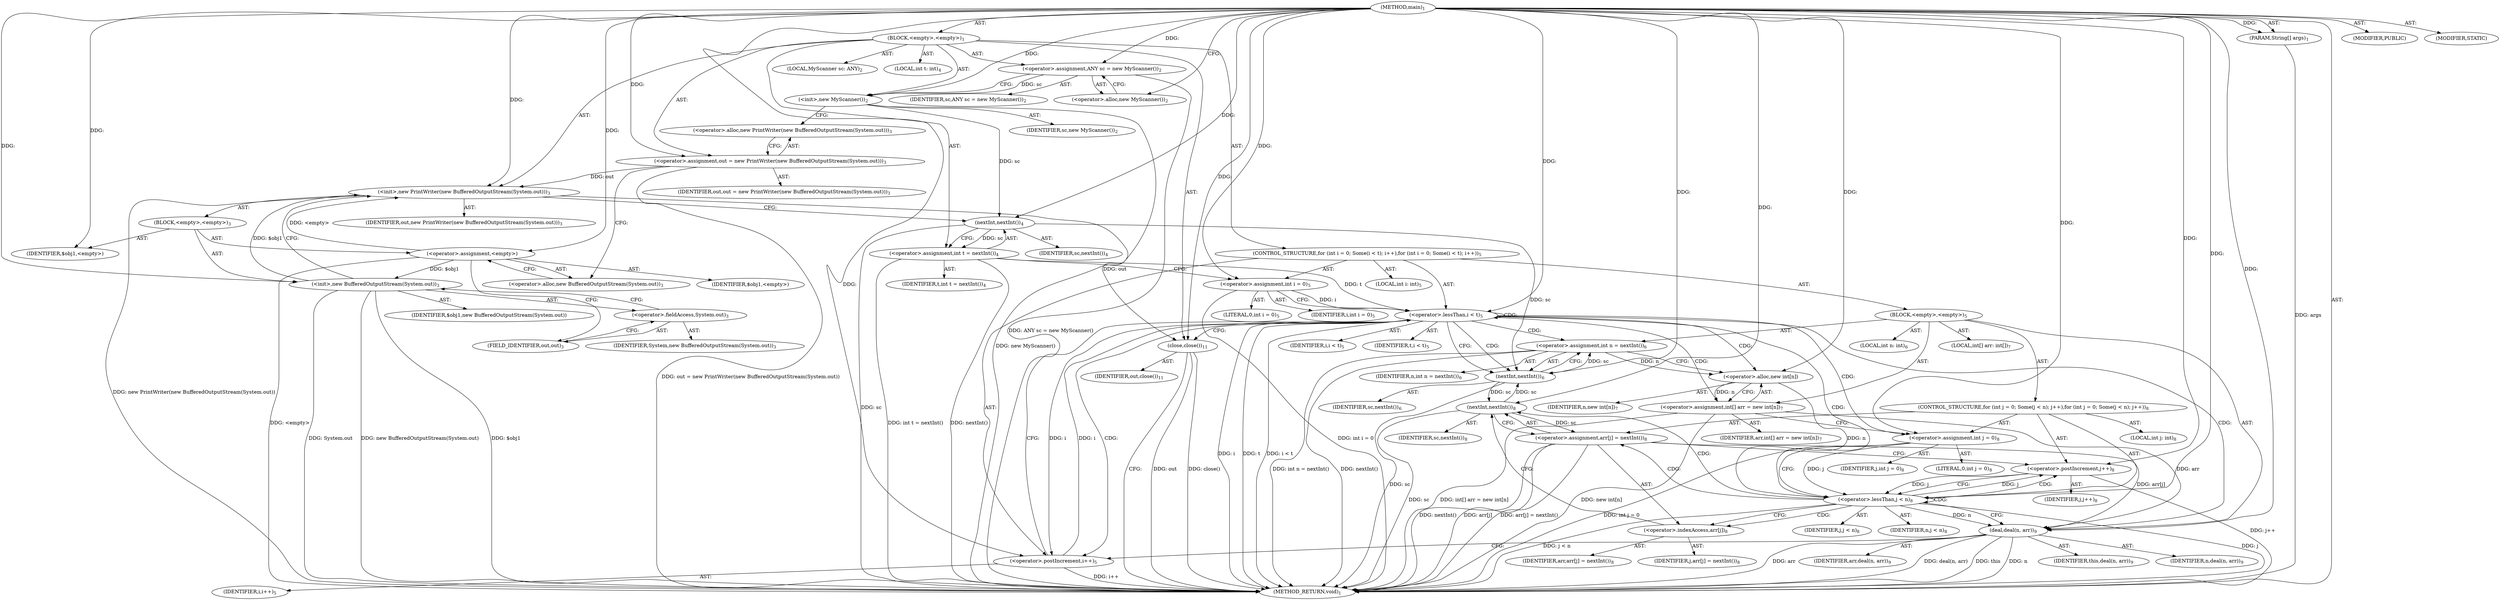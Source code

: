 digraph "main" {  
"19" [label = <(METHOD,main)<SUB>1</SUB>> ]
"20" [label = <(PARAM,String[] args)<SUB>1</SUB>> ]
"21" [label = <(BLOCK,&lt;empty&gt;,&lt;empty&gt;)<SUB>1</SUB>> ]
"4" [label = <(LOCAL,MyScanner sc: ANY)<SUB>2</SUB>> ]
"22" [label = <(&lt;operator&gt;.assignment,ANY sc = new MyScanner())<SUB>2</SUB>> ]
"23" [label = <(IDENTIFIER,sc,ANY sc = new MyScanner())<SUB>2</SUB>> ]
"24" [label = <(&lt;operator&gt;.alloc,new MyScanner())<SUB>2</SUB>> ]
"25" [label = <(&lt;init&gt;,new MyScanner())<SUB>2</SUB>> ]
"3" [label = <(IDENTIFIER,sc,new MyScanner())<SUB>2</SUB>> ]
"26" [label = <(&lt;operator&gt;.assignment,out = new PrintWriter(new BufferedOutputStream(System.out)))<SUB>3</SUB>> ]
"27" [label = <(IDENTIFIER,out,out = new PrintWriter(new BufferedOutputStream(System.out)))<SUB>3</SUB>> ]
"28" [label = <(&lt;operator&gt;.alloc,new PrintWriter(new BufferedOutputStream(System.out)))<SUB>3</SUB>> ]
"29" [label = <(&lt;init&gt;,new PrintWriter(new BufferedOutputStream(System.out)))<SUB>3</SUB>> ]
"30" [label = <(IDENTIFIER,out,new PrintWriter(new BufferedOutputStream(System.out)))<SUB>3</SUB>> ]
"31" [label = <(BLOCK,&lt;empty&gt;,&lt;empty&gt;)<SUB>3</SUB>> ]
"32" [label = <(&lt;operator&gt;.assignment,&lt;empty&gt;)> ]
"33" [label = <(IDENTIFIER,$obj1,&lt;empty&gt;)> ]
"34" [label = <(&lt;operator&gt;.alloc,new BufferedOutputStream(System.out))<SUB>3</SUB>> ]
"35" [label = <(&lt;init&gt;,new BufferedOutputStream(System.out))<SUB>3</SUB>> ]
"36" [label = <(IDENTIFIER,$obj1,new BufferedOutputStream(System.out))> ]
"37" [label = <(&lt;operator&gt;.fieldAccess,System.out)<SUB>3</SUB>> ]
"38" [label = <(IDENTIFIER,System,new BufferedOutputStream(System.out))<SUB>3</SUB>> ]
"39" [label = <(FIELD_IDENTIFIER,out,out)<SUB>3</SUB>> ]
"40" [label = <(IDENTIFIER,$obj1,&lt;empty&gt;)> ]
"41" [label = <(LOCAL,int t: int)<SUB>4</SUB>> ]
"42" [label = <(&lt;operator&gt;.assignment,int t = nextInt())<SUB>4</SUB>> ]
"43" [label = <(IDENTIFIER,t,int t = nextInt())<SUB>4</SUB>> ]
"44" [label = <(nextInt,nextInt())<SUB>4</SUB>> ]
"45" [label = <(IDENTIFIER,sc,nextInt())<SUB>4</SUB>> ]
"46" [label = <(CONTROL_STRUCTURE,for (int i = 0; Some(i &lt; t); i++),for (int i = 0; Some(i &lt; t); i++))<SUB>5</SUB>> ]
"47" [label = <(LOCAL,int i: int)<SUB>5</SUB>> ]
"48" [label = <(&lt;operator&gt;.assignment,int i = 0)<SUB>5</SUB>> ]
"49" [label = <(IDENTIFIER,i,int i = 0)<SUB>5</SUB>> ]
"50" [label = <(LITERAL,0,int i = 0)<SUB>5</SUB>> ]
"51" [label = <(&lt;operator&gt;.lessThan,i &lt; t)<SUB>5</SUB>> ]
"52" [label = <(IDENTIFIER,i,i &lt; t)<SUB>5</SUB>> ]
"53" [label = <(IDENTIFIER,t,i &lt; t)<SUB>5</SUB>> ]
"54" [label = <(&lt;operator&gt;.postIncrement,i++)<SUB>5</SUB>> ]
"55" [label = <(IDENTIFIER,i,i++)<SUB>5</SUB>> ]
"56" [label = <(BLOCK,&lt;empty&gt;,&lt;empty&gt;)<SUB>5</SUB>> ]
"57" [label = <(LOCAL,int n: int)<SUB>6</SUB>> ]
"58" [label = <(&lt;operator&gt;.assignment,int n = nextInt())<SUB>6</SUB>> ]
"59" [label = <(IDENTIFIER,n,int n = nextInt())<SUB>6</SUB>> ]
"60" [label = <(nextInt,nextInt())<SUB>6</SUB>> ]
"61" [label = <(IDENTIFIER,sc,nextInt())<SUB>6</SUB>> ]
"62" [label = <(LOCAL,int[] arr: int[])<SUB>7</SUB>> ]
"63" [label = <(&lt;operator&gt;.assignment,int[] arr = new int[n])<SUB>7</SUB>> ]
"64" [label = <(IDENTIFIER,arr,int[] arr = new int[n])<SUB>7</SUB>> ]
"65" [label = <(&lt;operator&gt;.alloc,new int[n])> ]
"66" [label = <(IDENTIFIER,n,new int[n])<SUB>7</SUB>> ]
"67" [label = <(CONTROL_STRUCTURE,for (int j = 0; Some(j &lt; n); j++),for (int j = 0; Some(j &lt; n); j++))<SUB>8</SUB>> ]
"68" [label = <(LOCAL,int j: int)<SUB>8</SUB>> ]
"69" [label = <(&lt;operator&gt;.assignment,int j = 0)<SUB>8</SUB>> ]
"70" [label = <(IDENTIFIER,j,int j = 0)<SUB>8</SUB>> ]
"71" [label = <(LITERAL,0,int j = 0)<SUB>8</SUB>> ]
"72" [label = <(&lt;operator&gt;.lessThan,j &lt; n)<SUB>8</SUB>> ]
"73" [label = <(IDENTIFIER,j,j &lt; n)<SUB>8</SUB>> ]
"74" [label = <(IDENTIFIER,n,j &lt; n)<SUB>8</SUB>> ]
"75" [label = <(&lt;operator&gt;.postIncrement,j++)<SUB>8</SUB>> ]
"76" [label = <(IDENTIFIER,j,j++)<SUB>8</SUB>> ]
"77" [label = <(&lt;operator&gt;.assignment,arr[j] = nextInt())<SUB>8</SUB>> ]
"78" [label = <(&lt;operator&gt;.indexAccess,arr[j])<SUB>8</SUB>> ]
"79" [label = <(IDENTIFIER,arr,arr[j] = nextInt())<SUB>8</SUB>> ]
"80" [label = <(IDENTIFIER,j,arr[j] = nextInt())<SUB>8</SUB>> ]
"81" [label = <(nextInt,nextInt())<SUB>8</SUB>> ]
"82" [label = <(IDENTIFIER,sc,nextInt())<SUB>8</SUB>> ]
"83" [label = <(deal,deal(n, arr))<SUB>9</SUB>> ]
"84" [label = <(IDENTIFIER,this,deal(n, arr))<SUB>9</SUB>> ]
"85" [label = <(IDENTIFIER,n,deal(n, arr))<SUB>9</SUB>> ]
"86" [label = <(IDENTIFIER,arr,deal(n, arr))<SUB>9</SUB>> ]
"87" [label = <(close,close())<SUB>11</SUB>> ]
"88" [label = <(IDENTIFIER,out,close())<SUB>11</SUB>> ]
"89" [label = <(MODIFIER,PUBLIC)> ]
"90" [label = <(MODIFIER,STATIC)> ]
"91" [label = <(METHOD_RETURN,void)<SUB>1</SUB>> ]
  "19" -> "20"  [ label = "AST: "] 
  "19" -> "21"  [ label = "AST: "] 
  "19" -> "89"  [ label = "AST: "] 
  "19" -> "90"  [ label = "AST: "] 
  "19" -> "91"  [ label = "AST: "] 
  "21" -> "4"  [ label = "AST: "] 
  "21" -> "22"  [ label = "AST: "] 
  "21" -> "25"  [ label = "AST: "] 
  "21" -> "26"  [ label = "AST: "] 
  "21" -> "29"  [ label = "AST: "] 
  "21" -> "41"  [ label = "AST: "] 
  "21" -> "42"  [ label = "AST: "] 
  "21" -> "46"  [ label = "AST: "] 
  "21" -> "87"  [ label = "AST: "] 
  "22" -> "23"  [ label = "AST: "] 
  "22" -> "24"  [ label = "AST: "] 
  "25" -> "3"  [ label = "AST: "] 
  "26" -> "27"  [ label = "AST: "] 
  "26" -> "28"  [ label = "AST: "] 
  "29" -> "30"  [ label = "AST: "] 
  "29" -> "31"  [ label = "AST: "] 
  "31" -> "32"  [ label = "AST: "] 
  "31" -> "35"  [ label = "AST: "] 
  "31" -> "40"  [ label = "AST: "] 
  "32" -> "33"  [ label = "AST: "] 
  "32" -> "34"  [ label = "AST: "] 
  "35" -> "36"  [ label = "AST: "] 
  "35" -> "37"  [ label = "AST: "] 
  "37" -> "38"  [ label = "AST: "] 
  "37" -> "39"  [ label = "AST: "] 
  "42" -> "43"  [ label = "AST: "] 
  "42" -> "44"  [ label = "AST: "] 
  "44" -> "45"  [ label = "AST: "] 
  "46" -> "47"  [ label = "AST: "] 
  "46" -> "48"  [ label = "AST: "] 
  "46" -> "51"  [ label = "AST: "] 
  "46" -> "54"  [ label = "AST: "] 
  "46" -> "56"  [ label = "AST: "] 
  "48" -> "49"  [ label = "AST: "] 
  "48" -> "50"  [ label = "AST: "] 
  "51" -> "52"  [ label = "AST: "] 
  "51" -> "53"  [ label = "AST: "] 
  "54" -> "55"  [ label = "AST: "] 
  "56" -> "57"  [ label = "AST: "] 
  "56" -> "58"  [ label = "AST: "] 
  "56" -> "62"  [ label = "AST: "] 
  "56" -> "63"  [ label = "AST: "] 
  "56" -> "67"  [ label = "AST: "] 
  "56" -> "83"  [ label = "AST: "] 
  "58" -> "59"  [ label = "AST: "] 
  "58" -> "60"  [ label = "AST: "] 
  "60" -> "61"  [ label = "AST: "] 
  "63" -> "64"  [ label = "AST: "] 
  "63" -> "65"  [ label = "AST: "] 
  "65" -> "66"  [ label = "AST: "] 
  "67" -> "68"  [ label = "AST: "] 
  "67" -> "69"  [ label = "AST: "] 
  "67" -> "72"  [ label = "AST: "] 
  "67" -> "75"  [ label = "AST: "] 
  "67" -> "77"  [ label = "AST: "] 
  "69" -> "70"  [ label = "AST: "] 
  "69" -> "71"  [ label = "AST: "] 
  "72" -> "73"  [ label = "AST: "] 
  "72" -> "74"  [ label = "AST: "] 
  "75" -> "76"  [ label = "AST: "] 
  "77" -> "78"  [ label = "AST: "] 
  "77" -> "81"  [ label = "AST: "] 
  "78" -> "79"  [ label = "AST: "] 
  "78" -> "80"  [ label = "AST: "] 
  "81" -> "82"  [ label = "AST: "] 
  "83" -> "84"  [ label = "AST: "] 
  "83" -> "85"  [ label = "AST: "] 
  "83" -> "86"  [ label = "AST: "] 
  "87" -> "88"  [ label = "AST: "] 
  "22" -> "25"  [ label = "CFG: "] 
  "25" -> "28"  [ label = "CFG: "] 
  "26" -> "34"  [ label = "CFG: "] 
  "29" -> "44"  [ label = "CFG: "] 
  "42" -> "48"  [ label = "CFG: "] 
  "87" -> "91"  [ label = "CFG: "] 
  "24" -> "22"  [ label = "CFG: "] 
  "28" -> "26"  [ label = "CFG: "] 
  "44" -> "42"  [ label = "CFG: "] 
  "48" -> "51"  [ label = "CFG: "] 
  "51" -> "60"  [ label = "CFG: "] 
  "51" -> "87"  [ label = "CFG: "] 
  "54" -> "51"  [ label = "CFG: "] 
  "32" -> "39"  [ label = "CFG: "] 
  "35" -> "29"  [ label = "CFG: "] 
  "58" -> "65"  [ label = "CFG: "] 
  "63" -> "69"  [ label = "CFG: "] 
  "83" -> "54"  [ label = "CFG: "] 
  "34" -> "32"  [ label = "CFG: "] 
  "37" -> "35"  [ label = "CFG: "] 
  "60" -> "58"  [ label = "CFG: "] 
  "65" -> "63"  [ label = "CFG: "] 
  "69" -> "72"  [ label = "CFG: "] 
  "72" -> "78"  [ label = "CFG: "] 
  "72" -> "83"  [ label = "CFG: "] 
  "75" -> "72"  [ label = "CFG: "] 
  "77" -> "75"  [ label = "CFG: "] 
  "39" -> "37"  [ label = "CFG: "] 
  "78" -> "81"  [ label = "CFG: "] 
  "81" -> "77"  [ label = "CFG: "] 
  "19" -> "24"  [ label = "CFG: "] 
  "20" -> "91"  [ label = "DDG: args"] 
  "22" -> "91"  [ label = "DDG: ANY sc = new MyScanner()"] 
  "25" -> "91"  [ label = "DDG: new MyScanner()"] 
  "26" -> "91"  [ label = "DDG: out = new PrintWriter(new BufferedOutputStream(System.out))"] 
  "32" -> "91"  [ label = "DDG: &lt;empty&gt;"] 
  "35" -> "91"  [ label = "DDG: $obj1"] 
  "35" -> "91"  [ label = "DDG: System.out"] 
  "35" -> "91"  [ label = "DDG: new BufferedOutputStream(System.out)"] 
  "29" -> "91"  [ label = "DDG: new PrintWriter(new BufferedOutputStream(System.out))"] 
  "44" -> "91"  [ label = "DDG: sc"] 
  "42" -> "91"  [ label = "DDG: nextInt()"] 
  "42" -> "91"  [ label = "DDG: int t = nextInt()"] 
  "48" -> "91"  [ label = "DDG: int i = 0"] 
  "51" -> "91"  [ label = "DDG: i"] 
  "51" -> "91"  [ label = "DDG: t"] 
  "51" -> "91"  [ label = "DDG: i &lt; t"] 
  "87" -> "91"  [ label = "DDG: out"] 
  "87" -> "91"  [ label = "DDG: close()"] 
  "60" -> "91"  [ label = "DDG: sc"] 
  "58" -> "91"  [ label = "DDG: nextInt()"] 
  "58" -> "91"  [ label = "DDG: int n = nextInt()"] 
  "63" -> "91"  [ label = "DDG: new int[n]"] 
  "63" -> "91"  [ label = "DDG: int[] arr = new int[n]"] 
  "69" -> "91"  [ label = "DDG: int j = 0"] 
  "72" -> "91"  [ label = "DDG: j"] 
  "72" -> "91"  [ label = "DDG: j &lt; n"] 
  "83" -> "91"  [ label = "DDG: n"] 
  "83" -> "91"  [ label = "DDG: arr"] 
  "83" -> "91"  [ label = "DDG: deal(n, arr)"] 
  "54" -> "91"  [ label = "DDG: i++"] 
  "77" -> "91"  [ label = "DDG: arr[j]"] 
  "81" -> "91"  [ label = "DDG: sc"] 
  "77" -> "91"  [ label = "DDG: nextInt()"] 
  "77" -> "91"  [ label = "DDG: arr[j] = nextInt()"] 
  "75" -> "91"  [ label = "DDG: j++"] 
  "83" -> "91"  [ label = "DDG: this"] 
  "19" -> "20"  [ label = "DDG: "] 
  "19" -> "22"  [ label = "DDG: "] 
  "19" -> "26"  [ label = "DDG: "] 
  "44" -> "42"  [ label = "DDG: sc"] 
  "22" -> "25"  [ label = "DDG: sc"] 
  "19" -> "25"  [ label = "DDG: "] 
  "26" -> "29"  [ label = "DDG: out"] 
  "19" -> "29"  [ label = "DDG: "] 
  "32" -> "29"  [ label = "DDG: &lt;empty&gt;"] 
  "35" -> "29"  [ label = "DDG: $obj1"] 
  "19" -> "48"  [ label = "DDG: "] 
  "29" -> "87"  [ label = "DDG: out"] 
  "19" -> "87"  [ label = "DDG: "] 
  "19" -> "32"  [ label = "DDG: "] 
  "19" -> "40"  [ label = "DDG: "] 
  "25" -> "44"  [ label = "DDG: sc"] 
  "19" -> "44"  [ label = "DDG: "] 
  "48" -> "51"  [ label = "DDG: i"] 
  "54" -> "51"  [ label = "DDG: i"] 
  "19" -> "51"  [ label = "DDG: "] 
  "42" -> "51"  [ label = "DDG: t"] 
  "51" -> "54"  [ label = "DDG: i"] 
  "19" -> "54"  [ label = "DDG: "] 
  "60" -> "58"  [ label = "DDG: sc"] 
  "65" -> "63"  [ label = "DDG: n"] 
  "32" -> "35"  [ label = "DDG: $obj1"] 
  "19" -> "35"  [ label = "DDG: "] 
  "19" -> "69"  [ label = "DDG: "] 
  "81" -> "77"  [ label = "DDG: sc"] 
  "19" -> "83"  [ label = "DDG: "] 
  "72" -> "83"  [ label = "DDG: n"] 
  "63" -> "83"  [ label = "DDG: arr"] 
  "77" -> "83"  [ label = "DDG: arr[j]"] 
  "44" -> "60"  [ label = "DDG: sc"] 
  "81" -> "60"  [ label = "DDG: sc"] 
  "19" -> "60"  [ label = "DDG: "] 
  "58" -> "65"  [ label = "DDG: n"] 
  "19" -> "65"  [ label = "DDG: "] 
  "69" -> "72"  [ label = "DDG: j"] 
  "75" -> "72"  [ label = "DDG: j"] 
  "19" -> "72"  [ label = "DDG: "] 
  "65" -> "72"  [ label = "DDG: n"] 
  "72" -> "75"  [ label = "DDG: j"] 
  "19" -> "75"  [ label = "DDG: "] 
  "60" -> "81"  [ label = "DDG: sc"] 
  "19" -> "81"  [ label = "DDG: "] 
  "51" -> "58"  [ label = "CDG: "] 
  "51" -> "60"  [ label = "CDG: "] 
  "51" -> "51"  [ label = "CDG: "] 
  "51" -> "83"  [ label = "CDG: "] 
  "51" -> "72"  [ label = "CDG: "] 
  "51" -> "69"  [ label = "CDG: "] 
  "51" -> "63"  [ label = "CDG: "] 
  "51" -> "65"  [ label = "CDG: "] 
  "51" -> "54"  [ label = "CDG: "] 
  "72" -> "77"  [ label = "CDG: "] 
  "72" -> "75"  [ label = "CDG: "] 
  "72" -> "81"  [ label = "CDG: "] 
  "72" -> "72"  [ label = "CDG: "] 
  "72" -> "78"  [ label = "CDG: "] 
}
